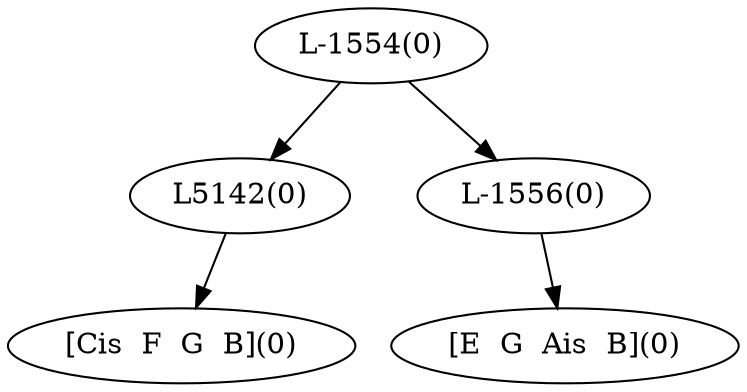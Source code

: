 digraph sample{
"L5142(0)"->"[Cis  F  G  B](0)"
"L-1556(0)"->"[E  G  Ais  B](0)"
"L-1554(0)"->"L5142(0)"
"L-1554(0)"->"L-1556(0)"
{rank = min; "L-1554(0)"}
{rank = same; "L5142(0)"; "L-1556(0)";}
{rank = max; "[Cis  F  G  B](0)"; "[E  G  Ais  B](0)";}
}